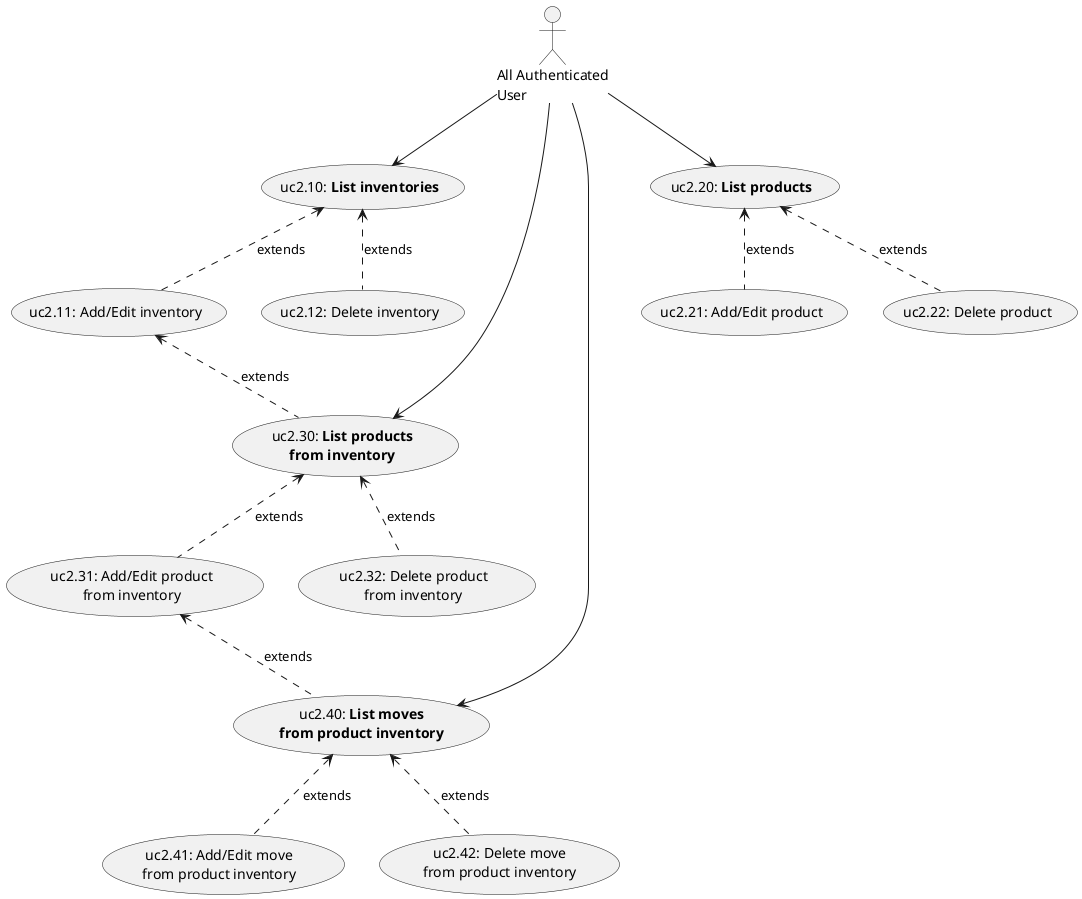 
@startuml uc2_inventory.png

   ' Manage inventories
   ' ------------------

   'left to right direction
   actor "All Authenticated\nUser" as User


   ' Inventories
   (uc2.10: <b>List inventories</b>)   as (uc2.10)
   (uc2.11: Add/Edit inventory) as (uc2.11)
   (uc2.12: Delete inventory)   as (uc2.12)
   (uc2.10) <.. (uc2.11) : extends
   (uc2.10) <.. (uc2.12) : extends

   ' Inventory Products
   (uc2.30: <b>List products</b>\n<b>from inventory</b>)    as (uc2.30)
   (uc2.31: Add/Edit product\nfrom inventory) as (uc2.31)
   (uc2.32: Delete product\nfrom inventory)   as (uc2.32)
   (uc2.30) <.. (uc2.31) : extends
   (uc2.30) <.. (uc2.32) : extends

   ' Moves
   (uc2.40: <b>List moves</b>\n<b>from product inventory</b>)     as (uc2.40)
   (uc2.41: Add/Edit move\nfrom product inventory)  as (uc2.41)
   (uc2.42: Delete move\nfrom product inventory) as (uc2.42)
   (uc2.40) <.. (uc2.41) : extends
   (uc2.40) <.. (uc2.42) : extends

   ' Products
   (uc2.20: <b>List products</b>)  as (uc2.20)
   (uc2.21: Add/Edit product) as (uc2.21)
   (uc2.22: Delete product)   as (uc2.22)
   (uc2.20) <.. (uc2.21) : extends
   (uc2.20) <.. (uc2.22) : extends

   ' Associations
   ' ------------

   User --> (uc2.10)
   User --> (uc2.30)
   User --> (uc2.40)
   User --> (uc2.20)

   (uc2.11) <.. (uc2.30) : extends
   (uc2.31) <.. (uc2.40) : extends
   

@enduml
